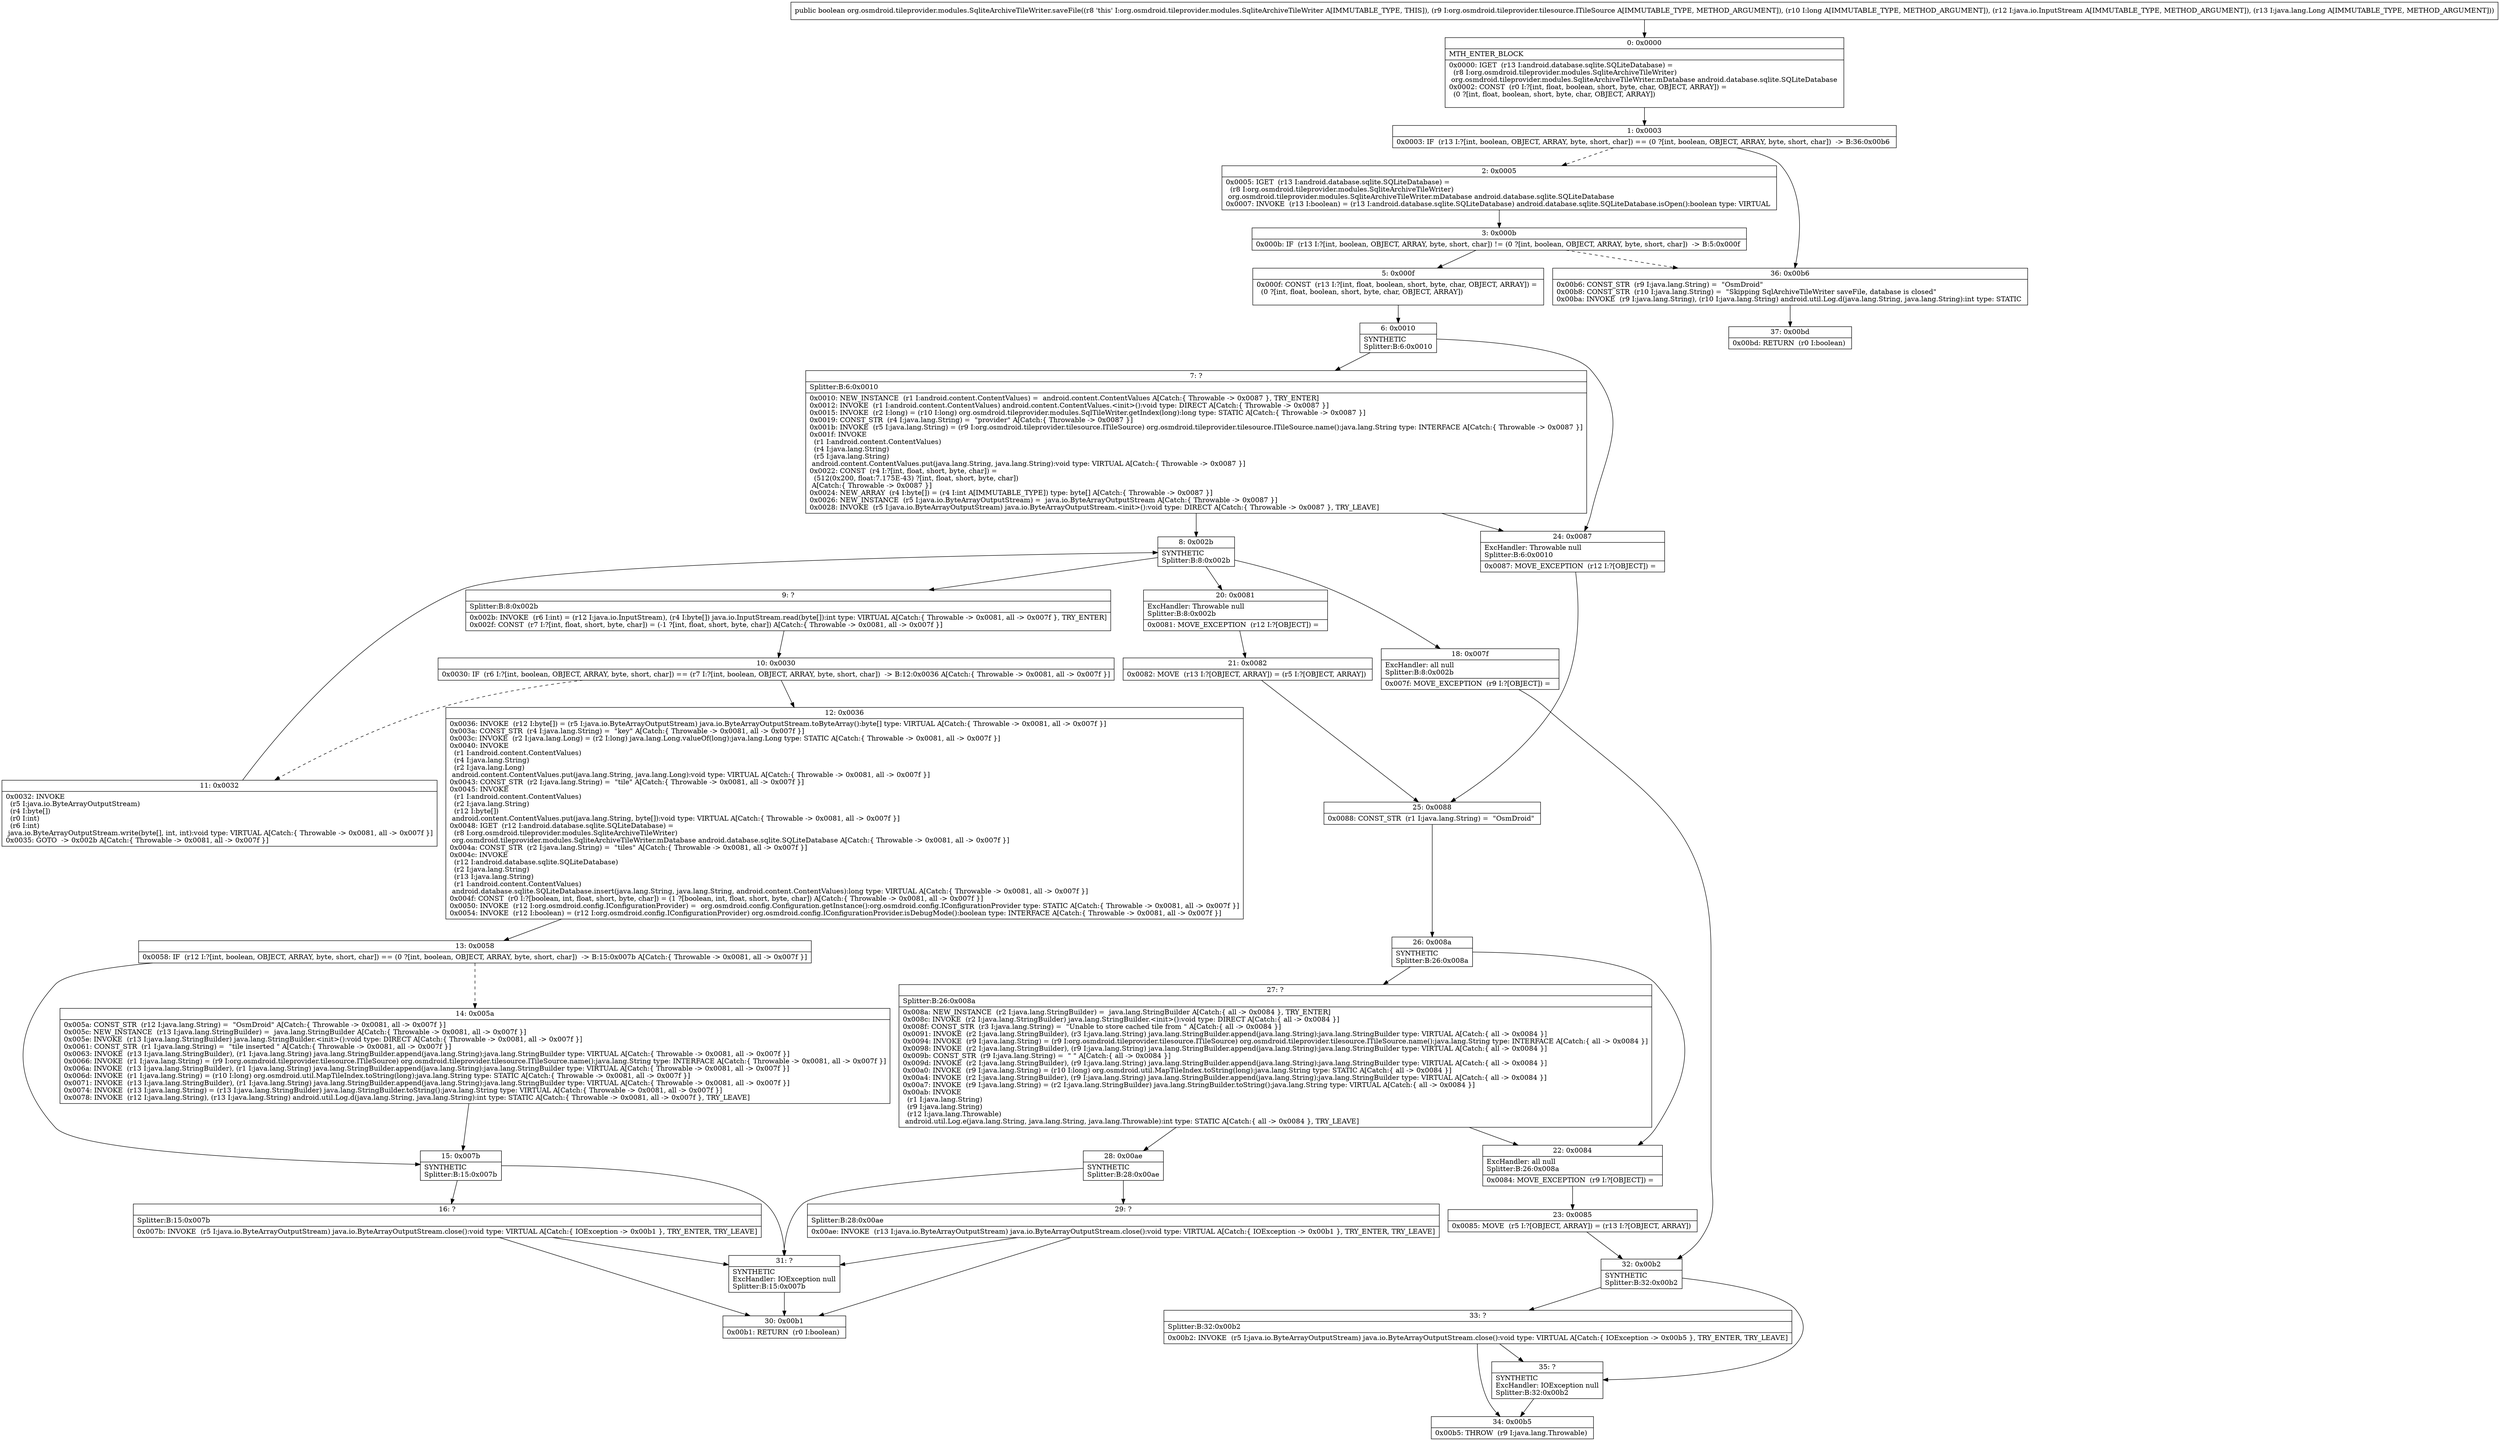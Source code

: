 digraph "CFG fororg.osmdroid.tileprovider.modules.SqliteArchiveTileWriter.saveFile(Lorg\/osmdroid\/tileprovider\/tilesource\/ITileSource;JLjava\/io\/InputStream;Ljava\/lang\/Long;)Z" {
Node_0 [shape=record,label="{0\:\ 0x0000|MTH_ENTER_BLOCK\l|0x0000: IGET  (r13 I:android.database.sqlite.SQLiteDatabase) = \l  (r8 I:org.osmdroid.tileprovider.modules.SqliteArchiveTileWriter)\l org.osmdroid.tileprovider.modules.SqliteArchiveTileWriter.mDatabase android.database.sqlite.SQLiteDatabase \l0x0002: CONST  (r0 I:?[int, float, boolean, short, byte, char, OBJECT, ARRAY]) = \l  (0 ?[int, float, boolean, short, byte, char, OBJECT, ARRAY])\l \l}"];
Node_1 [shape=record,label="{1\:\ 0x0003|0x0003: IF  (r13 I:?[int, boolean, OBJECT, ARRAY, byte, short, char]) == (0 ?[int, boolean, OBJECT, ARRAY, byte, short, char])  \-\> B:36:0x00b6 \l}"];
Node_2 [shape=record,label="{2\:\ 0x0005|0x0005: IGET  (r13 I:android.database.sqlite.SQLiteDatabase) = \l  (r8 I:org.osmdroid.tileprovider.modules.SqliteArchiveTileWriter)\l org.osmdroid.tileprovider.modules.SqliteArchiveTileWriter.mDatabase android.database.sqlite.SQLiteDatabase \l0x0007: INVOKE  (r13 I:boolean) = (r13 I:android.database.sqlite.SQLiteDatabase) android.database.sqlite.SQLiteDatabase.isOpen():boolean type: VIRTUAL \l}"];
Node_3 [shape=record,label="{3\:\ 0x000b|0x000b: IF  (r13 I:?[int, boolean, OBJECT, ARRAY, byte, short, char]) != (0 ?[int, boolean, OBJECT, ARRAY, byte, short, char])  \-\> B:5:0x000f \l}"];
Node_5 [shape=record,label="{5\:\ 0x000f|0x000f: CONST  (r13 I:?[int, float, boolean, short, byte, char, OBJECT, ARRAY]) = \l  (0 ?[int, float, boolean, short, byte, char, OBJECT, ARRAY])\l \l}"];
Node_6 [shape=record,label="{6\:\ 0x0010|SYNTHETIC\lSplitter:B:6:0x0010\l}"];
Node_7 [shape=record,label="{7\:\ ?|Splitter:B:6:0x0010\l|0x0010: NEW_INSTANCE  (r1 I:android.content.ContentValues) =  android.content.ContentValues A[Catch:\{ Throwable \-\> 0x0087 \}, TRY_ENTER]\l0x0012: INVOKE  (r1 I:android.content.ContentValues) android.content.ContentValues.\<init\>():void type: DIRECT A[Catch:\{ Throwable \-\> 0x0087 \}]\l0x0015: INVOKE  (r2 I:long) = (r10 I:long) org.osmdroid.tileprovider.modules.SqlTileWriter.getIndex(long):long type: STATIC A[Catch:\{ Throwable \-\> 0x0087 \}]\l0x0019: CONST_STR  (r4 I:java.lang.String) =  \"provider\" A[Catch:\{ Throwable \-\> 0x0087 \}]\l0x001b: INVOKE  (r5 I:java.lang.String) = (r9 I:org.osmdroid.tileprovider.tilesource.ITileSource) org.osmdroid.tileprovider.tilesource.ITileSource.name():java.lang.String type: INTERFACE A[Catch:\{ Throwable \-\> 0x0087 \}]\l0x001f: INVOKE  \l  (r1 I:android.content.ContentValues)\l  (r4 I:java.lang.String)\l  (r5 I:java.lang.String)\l android.content.ContentValues.put(java.lang.String, java.lang.String):void type: VIRTUAL A[Catch:\{ Throwable \-\> 0x0087 \}]\l0x0022: CONST  (r4 I:?[int, float, short, byte, char]) = \l  (512(0x200, float:7.175E\-43) ?[int, float, short, byte, char])\l A[Catch:\{ Throwable \-\> 0x0087 \}]\l0x0024: NEW_ARRAY  (r4 I:byte[]) = (r4 I:int A[IMMUTABLE_TYPE]) type: byte[] A[Catch:\{ Throwable \-\> 0x0087 \}]\l0x0026: NEW_INSTANCE  (r5 I:java.io.ByteArrayOutputStream) =  java.io.ByteArrayOutputStream A[Catch:\{ Throwable \-\> 0x0087 \}]\l0x0028: INVOKE  (r5 I:java.io.ByteArrayOutputStream) java.io.ByteArrayOutputStream.\<init\>():void type: DIRECT A[Catch:\{ Throwable \-\> 0x0087 \}, TRY_LEAVE]\l}"];
Node_8 [shape=record,label="{8\:\ 0x002b|SYNTHETIC\lSplitter:B:8:0x002b\l}"];
Node_9 [shape=record,label="{9\:\ ?|Splitter:B:8:0x002b\l|0x002b: INVOKE  (r6 I:int) = (r12 I:java.io.InputStream), (r4 I:byte[]) java.io.InputStream.read(byte[]):int type: VIRTUAL A[Catch:\{ Throwable \-\> 0x0081, all \-\> 0x007f \}, TRY_ENTER]\l0x002f: CONST  (r7 I:?[int, float, short, byte, char]) = (\-1 ?[int, float, short, byte, char]) A[Catch:\{ Throwable \-\> 0x0081, all \-\> 0x007f \}]\l}"];
Node_10 [shape=record,label="{10\:\ 0x0030|0x0030: IF  (r6 I:?[int, boolean, OBJECT, ARRAY, byte, short, char]) == (r7 I:?[int, boolean, OBJECT, ARRAY, byte, short, char])  \-\> B:12:0x0036 A[Catch:\{ Throwable \-\> 0x0081, all \-\> 0x007f \}]\l}"];
Node_11 [shape=record,label="{11\:\ 0x0032|0x0032: INVOKE  \l  (r5 I:java.io.ByteArrayOutputStream)\l  (r4 I:byte[])\l  (r0 I:int)\l  (r6 I:int)\l java.io.ByteArrayOutputStream.write(byte[], int, int):void type: VIRTUAL A[Catch:\{ Throwable \-\> 0x0081, all \-\> 0x007f \}]\l0x0035: GOTO  \-\> 0x002b A[Catch:\{ Throwable \-\> 0x0081, all \-\> 0x007f \}]\l}"];
Node_12 [shape=record,label="{12\:\ 0x0036|0x0036: INVOKE  (r12 I:byte[]) = (r5 I:java.io.ByteArrayOutputStream) java.io.ByteArrayOutputStream.toByteArray():byte[] type: VIRTUAL A[Catch:\{ Throwable \-\> 0x0081, all \-\> 0x007f \}]\l0x003a: CONST_STR  (r4 I:java.lang.String) =  \"key\" A[Catch:\{ Throwable \-\> 0x0081, all \-\> 0x007f \}]\l0x003c: INVOKE  (r2 I:java.lang.Long) = (r2 I:long) java.lang.Long.valueOf(long):java.lang.Long type: STATIC A[Catch:\{ Throwable \-\> 0x0081, all \-\> 0x007f \}]\l0x0040: INVOKE  \l  (r1 I:android.content.ContentValues)\l  (r4 I:java.lang.String)\l  (r2 I:java.lang.Long)\l android.content.ContentValues.put(java.lang.String, java.lang.Long):void type: VIRTUAL A[Catch:\{ Throwable \-\> 0x0081, all \-\> 0x007f \}]\l0x0043: CONST_STR  (r2 I:java.lang.String) =  \"tile\" A[Catch:\{ Throwable \-\> 0x0081, all \-\> 0x007f \}]\l0x0045: INVOKE  \l  (r1 I:android.content.ContentValues)\l  (r2 I:java.lang.String)\l  (r12 I:byte[])\l android.content.ContentValues.put(java.lang.String, byte[]):void type: VIRTUAL A[Catch:\{ Throwable \-\> 0x0081, all \-\> 0x007f \}]\l0x0048: IGET  (r12 I:android.database.sqlite.SQLiteDatabase) = \l  (r8 I:org.osmdroid.tileprovider.modules.SqliteArchiveTileWriter)\l org.osmdroid.tileprovider.modules.SqliteArchiveTileWriter.mDatabase android.database.sqlite.SQLiteDatabase A[Catch:\{ Throwable \-\> 0x0081, all \-\> 0x007f \}]\l0x004a: CONST_STR  (r2 I:java.lang.String) =  \"tiles\" A[Catch:\{ Throwable \-\> 0x0081, all \-\> 0x007f \}]\l0x004c: INVOKE  \l  (r12 I:android.database.sqlite.SQLiteDatabase)\l  (r2 I:java.lang.String)\l  (r13 I:java.lang.String)\l  (r1 I:android.content.ContentValues)\l android.database.sqlite.SQLiteDatabase.insert(java.lang.String, java.lang.String, android.content.ContentValues):long type: VIRTUAL A[Catch:\{ Throwable \-\> 0x0081, all \-\> 0x007f \}]\l0x004f: CONST  (r0 I:?[boolean, int, float, short, byte, char]) = (1 ?[boolean, int, float, short, byte, char]) A[Catch:\{ Throwable \-\> 0x0081, all \-\> 0x007f \}]\l0x0050: INVOKE  (r12 I:org.osmdroid.config.IConfigurationProvider) =  org.osmdroid.config.Configuration.getInstance():org.osmdroid.config.IConfigurationProvider type: STATIC A[Catch:\{ Throwable \-\> 0x0081, all \-\> 0x007f \}]\l0x0054: INVOKE  (r12 I:boolean) = (r12 I:org.osmdroid.config.IConfigurationProvider) org.osmdroid.config.IConfigurationProvider.isDebugMode():boolean type: INTERFACE A[Catch:\{ Throwable \-\> 0x0081, all \-\> 0x007f \}]\l}"];
Node_13 [shape=record,label="{13\:\ 0x0058|0x0058: IF  (r12 I:?[int, boolean, OBJECT, ARRAY, byte, short, char]) == (0 ?[int, boolean, OBJECT, ARRAY, byte, short, char])  \-\> B:15:0x007b A[Catch:\{ Throwable \-\> 0x0081, all \-\> 0x007f \}]\l}"];
Node_14 [shape=record,label="{14\:\ 0x005a|0x005a: CONST_STR  (r12 I:java.lang.String) =  \"OsmDroid\" A[Catch:\{ Throwable \-\> 0x0081, all \-\> 0x007f \}]\l0x005c: NEW_INSTANCE  (r13 I:java.lang.StringBuilder) =  java.lang.StringBuilder A[Catch:\{ Throwable \-\> 0x0081, all \-\> 0x007f \}]\l0x005e: INVOKE  (r13 I:java.lang.StringBuilder) java.lang.StringBuilder.\<init\>():void type: DIRECT A[Catch:\{ Throwable \-\> 0x0081, all \-\> 0x007f \}]\l0x0061: CONST_STR  (r1 I:java.lang.String) =  \"tile inserted \" A[Catch:\{ Throwable \-\> 0x0081, all \-\> 0x007f \}]\l0x0063: INVOKE  (r13 I:java.lang.StringBuilder), (r1 I:java.lang.String) java.lang.StringBuilder.append(java.lang.String):java.lang.StringBuilder type: VIRTUAL A[Catch:\{ Throwable \-\> 0x0081, all \-\> 0x007f \}]\l0x0066: INVOKE  (r1 I:java.lang.String) = (r9 I:org.osmdroid.tileprovider.tilesource.ITileSource) org.osmdroid.tileprovider.tilesource.ITileSource.name():java.lang.String type: INTERFACE A[Catch:\{ Throwable \-\> 0x0081, all \-\> 0x007f \}]\l0x006a: INVOKE  (r13 I:java.lang.StringBuilder), (r1 I:java.lang.String) java.lang.StringBuilder.append(java.lang.String):java.lang.StringBuilder type: VIRTUAL A[Catch:\{ Throwable \-\> 0x0081, all \-\> 0x007f \}]\l0x006d: INVOKE  (r1 I:java.lang.String) = (r10 I:long) org.osmdroid.util.MapTileIndex.toString(long):java.lang.String type: STATIC A[Catch:\{ Throwable \-\> 0x0081, all \-\> 0x007f \}]\l0x0071: INVOKE  (r13 I:java.lang.StringBuilder), (r1 I:java.lang.String) java.lang.StringBuilder.append(java.lang.String):java.lang.StringBuilder type: VIRTUAL A[Catch:\{ Throwable \-\> 0x0081, all \-\> 0x007f \}]\l0x0074: INVOKE  (r13 I:java.lang.String) = (r13 I:java.lang.StringBuilder) java.lang.StringBuilder.toString():java.lang.String type: VIRTUAL A[Catch:\{ Throwable \-\> 0x0081, all \-\> 0x007f \}]\l0x0078: INVOKE  (r12 I:java.lang.String), (r13 I:java.lang.String) android.util.Log.d(java.lang.String, java.lang.String):int type: STATIC A[Catch:\{ Throwable \-\> 0x0081, all \-\> 0x007f \}, TRY_LEAVE]\l}"];
Node_15 [shape=record,label="{15\:\ 0x007b|SYNTHETIC\lSplitter:B:15:0x007b\l}"];
Node_16 [shape=record,label="{16\:\ ?|Splitter:B:15:0x007b\l|0x007b: INVOKE  (r5 I:java.io.ByteArrayOutputStream) java.io.ByteArrayOutputStream.close():void type: VIRTUAL A[Catch:\{ IOException \-\> 0x00b1 \}, TRY_ENTER, TRY_LEAVE]\l}"];
Node_18 [shape=record,label="{18\:\ 0x007f|ExcHandler: all null\lSplitter:B:8:0x002b\l|0x007f: MOVE_EXCEPTION  (r9 I:?[OBJECT]) =  \l}"];
Node_20 [shape=record,label="{20\:\ 0x0081|ExcHandler: Throwable null\lSplitter:B:8:0x002b\l|0x0081: MOVE_EXCEPTION  (r12 I:?[OBJECT]) =  \l}"];
Node_21 [shape=record,label="{21\:\ 0x0082|0x0082: MOVE  (r13 I:?[OBJECT, ARRAY]) = (r5 I:?[OBJECT, ARRAY]) \l}"];
Node_22 [shape=record,label="{22\:\ 0x0084|ExcHandler: all null\lSplitter:B:26:0x008a\l|0x0084: MOVE_EXCEPTION  (r9 I:?[OBJECT]) =  \l}"];
Node_23 [shape=record,label="{23\:\ 0x0085|0x0085: MOVE  (r5 I:?[OBJECT, ARRAY]) = (r13 I:?[OBJECT, ARRAY]) \l}"];
Node_24 [shape=record,label="{24\:\ 0x0087|ExcHandler: Throwable null\lSplitter:B:6:0x0010\l|0x0087: MOVE_EXCEPTION  (r12 I:?[OBJECT]) =  \l}"];
Node_25 [shape=record,label="{25\:\ 0x0088|0x0088: CONST_STR  (r1 I:java.lang.String) =  \"OsmDroid\" \l}"];
Node_26 [shape=record,label="{26\:\ 0x008a|SYNTHETIC\lSplitter:B:26:0x008a\l}"];
Node_27 [shape=record,label="{27\:\ ?|Splitter:B:26:0x008a\l|0x008a: NEW_INSTANCE  (r2 I:java.lang.StringBuilder) =  java.lang.StringBuilder A[Catch:\{ all \-\> 0x0084 \}, TRY_ENTER]\l0x008c: INVOKE  (r2 I:java.lang.StringBuilder) java.lang.StringBuilder.\<init\>():void type: DIRECT A[Catch:\{ all \-\> 0x0084 \}]\l0x008f: CONST_STR  (r3 I:java.lang.String) =  \"Unable to store cached tile from \" A[Catch:\{ all \-\> 0x0084 \}]\l0x0091: INVOKE  (r2 I:java.lang.StringBuilder), (r3 I:java.lang.String) java.lang.StringBuilder.append(java.lang.String):java.lang.StringBuilder type: VIRTUAL A[Catch:\{ all \-\> 0x0084 \}]\l0x0094: INVOKE  (r9 I:java.lang.String) = (r9 I:org.osmdroid.tileprovider.tilesource.ITileSource) org.osmdroid.tileprovider.tilesource.ITileSource.name():java.lang.String type: INTERFACE A[Catch:\{ all \-\> 0x0084 \}]\l0x0098: INVOKE  (r2 I:java.lang.StringBuilder), (r9 I:java.lang.String) java.lang.StringBuilder.append(java.lang.String):java.lang.StringBuilder type: VIRTUAL A[Catch:\{ all \-\> 0x0084 \}]\l0x009b: CONST_STR  (r9 I:java.lang.String) =  \" \" A[Catch:\{ all \-\> 0x0084 \}]\l0x009d: INVOKE  (r2 I:java.lang.StringBuilder), (r9 I:java.lang.String) java.lang.StringBuilder.append(java.lang.String):java.lang.StringBuilder type: VIRTUAL A[Catch:\{ all \-\> 0x0084 \}]\l0x00a0: INVOKE  (r9 I:java.lang.String) = (r10 I:long) org.osmdroid.util.MapTileIndex.toString(long):java.lang.String type: STATIC A[Catch:\{ all \-\> 0x0084 \}]\l0x00a4: INVOKE  (r2 I:java.lang.StringBuilder), (r9 I:java.lang.String) java.lang.StringBuilder.append(java.lang.String):java.lang.StringBuilder type: VIRTUAL A[Catch:\{ all \-\> 0x0084 \}]\l0x00a7: INVOKE  (r9 I:java.lang.String) = (r2 I:java.lang.StringBuilder) java.lang.StringBuilder.toString():java.lang.String type: VIRTUAL A[Catch:\{ all \-\> 0x0084 \}]\l0x00ab: INVOKE  \l  (r1 I:java.lang.String)\l  (r9 I:java.lang.String)\l  (r12 I:java.lang.Throwable)\l android.util.Log.e(java.lang.String, java.lang.String, java.lang.Throwable):int type: STATIC A[Catch:\{ all \-\> 0x0084 \}, TRY_LEAVE]\l}"];
Node_28 [shape=record,label="{28\:\ 0x00ae|SYNTHETIC\lSplitter:B:28:0x00ae\l}"];
Node_29 [shape=record,label="{29\:\ ?|Splitter:B:28:0x00ae\l|0x00ae: INVOKE  (r13 I:java.io.ByteArrayOutputStream) java.io.ByteArrayOutputStream.close():void type: VIRTUAL A[Catch:\{ IOException \-\> 0x00b1 \}, TRY_ENTER, TRY_LEAVE]\l}"];
Node_30 [shape=record,label="{30\:\ 0x00b1|0x00b1: RETURN  (r0 I:boolean) \l}"];
Node_31 [shape=record,label="{31\:\ ?|SYNTHETIC\lExcHandler: IOException null\lSplitter:B:15:0x007b\l}"];
Node_32 [shape=record,label="{32\:\ 0x00b2|SYNTHETIC\lSplitter:B:32:0x00b2\l}"];
Node_33 [shape=record,label="{33\:\ ?|Splitter:B:32:0x00b2\l|0x00b2: INVOKE  (r5 I:java.io.ByteArrayOutputStream) java.io.ByteArrayOutputStream.close():void type: VIRTUAL A[Catch:\{ IOException \-\> 0x00b5 \}, TRY_ENTER, TRY_LEAVE]\l}"];
Node_34 [shape=record,label="{34\:\ 0x00b5|0x00b5: THROW  (r9 I:java.lang.Throwable) \l}"];
Node_35 [shape=record,label="{35\:\ ?|SYNTHETIC\lExcHandler: IOException null\lSplitter:B:32:0x00b2\l}"];
Node_36 [shape=record,label="{36\:\ 0x00b6|0x00b6: CONST_STR  (r9 I:java.lang.String) =  \"OsmDroid\" \l0x00b8: CONST_STR  (r10 I:java.lang.String) =  \"Skipping SqlArchiveTileWriter saveFile, database is closed\" \l0x00ba: INVOKE  (r9 I:java.lang.String), (r10 I:java.lang.String) android.util.Log.d(java.lang.String, java.lang.String):int type: STATIC \l}"];
Node_37 [shape=record,label="{37\:\ 0x00bd|0x00bd: RETURN  (r0 I:boolean) \l}"];
MethodNode[shape=record,label="{public boolean org.osmdroid.tileprovider.modules.SqliteArchiveTileWriter.saveFile((r8 'this' I:org.osmdroid.tileprovider.modules.SqliteArchiveTileWriter A[IMMUTABLE_TYPE, THIS]), (r9 I:org.osmdroid.tileprovider.tilesource.ITileSource A[IMMUTABLE_TYPE, METHOD_ARGUMENT]), (r10 I:long A[IMMUTABLE_TYPE, METHOD_ARGUMENT]), (r12 I:java.io.InputStream A[IMMUTABLE_TYPE, METHOD_ARGUMENT]), (r13 I:java.lang.Long A[IMMUTABLE_TYPE, METHOD_ARGUMENT])) }"];
MethodNode -> Node_0;
Node_0 -> Node_1;
Node_1 -> Node_2[style=dashed];
Node_1 -> Node_36;
Node_2 -> Node_3;
Node_3 -> Node_5;
Node_3 -> Node_36[style=dashed];
Node_5 -> Node_6;
Node_6 -> Node_7;
Node_6 -> Node_24;
Node_7 -> Node_8;
Node_7 -> Node_24;
Node_8 -> Node_9;
Node_8 -> Node_20;
Node_8 -> Node_18;
Node_9 -> Node_10;
Node_10 -> Node_11[style=dashed];
Node_10 -> Node_12;
Node_11 -> Node_8;
Node_12 -> Node_13;
Node_13 -> Node_14[style=dashed];
Node_13 -> Node_15;
Node_14 -> Node_15;
Node_15 -> Node_16;
Node_15 -> Node_31;
Node_16 -> Node_31;
Node_16 -> Node_30;
Node_18 -> Node_32;
Node_20 -> Node_21;
Node_21 -> Node_25;
Node_22 -> Node_23;
Node_23 -> Node_32;
Node_24 -> Node_25;
Node_25 -> Node_26;
Node_26 -> Node_27;
Node_26 -> Node_22;
Node_27 -> Node_28;
Node_27 -> Node_22;
Node_28 -> Node_29;
Node_28 -> Node_31;
Node_29 -> Node_30;
Node_29 -> Node_31;
Node_31 -> Node_30;
Node_32 -> Node_33;
Node_32 -> Node_35;
Node_33 -> Node_34;
Node_33 -> Node_35;
Node_35 -> Node_34;
Node_36 -> Node_37;
}

